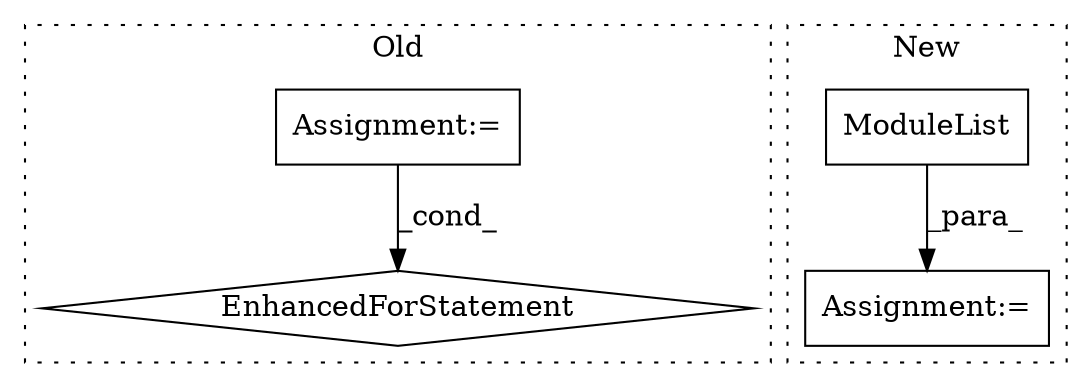 digraph G {
subgraph cluster0 {
1 [label="EnhancedForStatement" a="70" s="659,740" l="53,2" shape="diamond"];
3 [label="Assignment:=" a="7" s="659,740" l="53,2" shape="box"];
label = "Old";
style="dotted";
}
subgraph cluster1 {
2 [label="ModuleList" a="32" s="794,978" l="22,-5" shape="box"];
4 [label="Assignment:=" a="7" s="793" l="1" shape="box"];
label = "New";
style="dotted";
}
2 -> 4 [label="_para_"];
3 -> 1 [label="_cond_"];
}